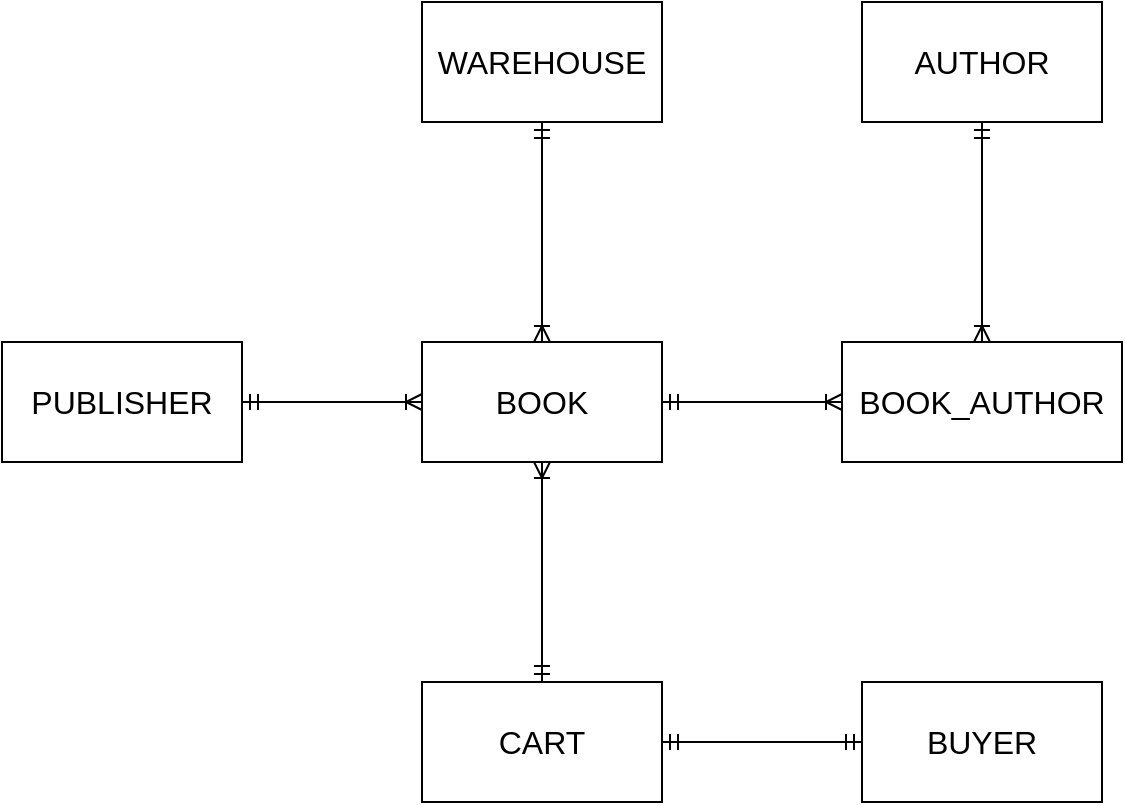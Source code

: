 <mxfile version="24.4.8" type="device">
  <diagram name="Page-1" id="eEm6h30ir_lw7WZ2JNar">
    <mxGraphModel dx="1009" dy="550" grid="1" gridSize="10" guides="1" tooltips="1" connect="1" arrows="1" fold="1" page="1" pageScale="1" pageWidth="1654" pageHeight="2336" math="0" shadow="0">
      <root>
        <mxCell id="0" />
        <mxCell id="1" parent="0" />
        <mxCell id="xj0VQDngbB2tDEh9JYdG-1" value="&lt;font style=&quot;font-size: 16px;&quot;&gt;BOOK&lt;/font&gt;" style="rounded=0;whiteSpace=wrap;html=1;" vertex="1" parent="1">
          <mxGeometry x="310" y="210" width="120" height="60" as="geometry" />
        </mxCell>
        <mxCell id="xj0VQDngbB2tDEh9JYdG-2" value="&lt;font style=&quot;font-size: 16px;&quot;&gt;AUTHOR&lt;/font&gt;" style="rounded=0;whiteSpace=wrap;html=1;" vertex="1" parent="1">
          <mxGeometry x="530" y="40" width="120" height="60" as="geometry" />
        </mxCell>
        <mxCell id="xj0VQDngbB2tDEh9JYdG-3" value="&lt;font style=&quot;font-size: 16px;&quot;&gt;CART&lt;/font&gt;" style="rounded=0;whiteSpace=wrap;html=1;" vertex="1" parent="1">
          <mxGeometry x="310" y="380" width="120" height="60" as="geometry" />
        </mxCell>
        <mxCell id="xj0VQDngbB2tDEh9JYdG-4" value="&lt;font style=&quot;font-size: 16px;&quot;&gt;BUYER&lt;/font&gt;" style="rounded=0;whiteSpace=wrap;html=1;" vertex="1" parent="1">
          <mxGeometry x="530" y="380" width="120" height="60" as="geometry" />
        </mxCell>
        <mxCell id="xj0VQDngbB2tDEh9JYdG-5" value="&lt;font style=&quot;font-size: 16px;&quot;&gt;BOOK_AUTHOR&lt;/font&gt;" style="rounded=0;whiteSpace=wrap;html=1;" vertex="1" parent="1">
          <mxGeometry x="520" y="210" width="140" height="60" as="geometry" />
        </mxCell>
        <mxCell id="xj0VQDngbB2tDEh9JYdG-6" value="" style="edgeStyle=entityRelationEdgeStyle;fontSize=12;html=1;endArrow=ERoneToMany;startArrow=ERmandOne;rounded=0;exitX=1;exitY=0.5;exitDx=0;exitDy=0;entryX=0;entryY=0.5;entryDx=0;entryDy=0;endFill=0;" edge="1" parent="1" source="xj0VQDngbB2tDEh9JYdG-1" target="xj0VQDngbB2tDEh9JYdG-5">
          <mxGeometry width="100" height="100" relative="1" as="geometry">
            <mxPoint x="470" y="340" as="sourcePoint" />
            <mxPoint x="570" y="240" as="targetPoint" />
          </mxGeometry>
        </mxCell>
        <mxCell id="xj0VQDngbB2tDEh9JYdG-7" value="" style="edgeStyle=orthogonalEdgeStyle;fontSize=12;html=1;endArrow=ERoneToMany;startArrow=ERmandOne;rounded=0;exitX=0.5;exitY=1;exitDx=0;exitDy=0;entryX=0.5;entryY=0;entryDx=0;entryDy=0;" edge="1" parent="1" source="xj0VQDngbB2tDEh9JYdG-2" target="xj0VQDngbB2tDEh9JYdG-5">
          <mxGeometry width="100" height="100" relative="1" as="geometry">
            <mxPoint x="470" y="340" as="sourcePoint" />
            <mxPoint x="640" y="300" as="targetPoint" />
          </mxGeometry>
        </mxCell>
        <mxCell id="xj0VQDngbB2tDEh9JYdG-8" value="" style="edgeStyle=orthogonalEdgeStyle;fontSize=12;html=1;endArrow=ERoneToMany;startArrow=ERmandOne;rounded=0;exitX=0.5;exitY=0;exitDx=0;exitDy=0;entryX=0.5;entryY=1;entryDx=0;entryDy=0;" edge="1" parent="1" source="xj0VQDngbB2tDEh9JYdG-3" target="xj0VQDngbB2tDEh9JYdG-1">
          <mxGeometry width="100" height="100" relative="1" as="geometry">
            <mxPoint x="470" y="340" as="sourcePoint" />
            <mxPoint x="570" y="240" as="targetPoint" />
          </mxGeometry>
        </mxCell>
        <mxCell id="xj0VQDngbB2tDEh9JYdG-9" value="" style="edgeStyle=entityRelationEdgeStyle;fontSize=12;html=1;endArrow=ERmandOne;startArrow=ERmandOne;rounded=0;exitX=1;exitY=0.5;exitDx=0;exitDy=0;entryX=0;entryY=0.5;entryDx=0;entryDy=0;" edge="1" parent="1" source="xj0VQDngbB2tDEh9JYdG-3" target="xj0VQDngbB2tDEh9JYdG-4">
          <mxGeometry width="100" height="100" relative="1" as="geometry">
            <mxPoint x="470" y="340" as="sourcePoint" />
            <mxPoint x="570" y="240" as="targetPoint" />
          </mxGeometry>
        </mxCell>
        <mxCell id="xj0VQDngbB2tDEh9JYdG-10" value="&lt;font style=&quot;font-size: 16px;&quot;&gt;WAREHOUSE&lt;/font&gt;" style="rounded=0;whiteSpace=wrap;html=1;" vertex="1" parent="1">
          <mxGeometry x="310" y="40" width="120" height="60" as="geometry" />
        </mxCell>
        <mxCell id="xj0VQDngbB2tDEh9JYdG-11" value="&lt;font style=&quot;font-size: 16px;&quot;&gt;PUBLISHER&lt;/font&gt;" style="rounded=0;whiteSpace=wrap;html=1;" vertex="1" parent="1">
          <mxGeometry x="100" y="210" width="120" height="60" as="geometry" />
        </mxCell>
        <mxCell id="xj0VQDngbB2tDEh9JYdG-12" value="" style="edgeStyle=orthogonalEdgeStyle;fontSize=12;html=1;endArrow=ERoneToMany;startArrow=ERmandOne;rounded=0;exitX=0.5;exitY=1;exitDx=0;exitDy=0;entryX=0.5;entryY=0;entryDx=0;entryDy=0;" edge="1" parent="1" source="xj0VQDngbB2tDEh9JYdG-10" target="xj0VQDngbB2tDEh9JYdG-1">
          <mxGeometry width="100" height="100" relative="1" as="geometry">
            <mxPoint x="450" y="110" as="sourcePoint" />
            <mxPoint x="450" y="220" as="targetPoint" />
          </mxGeometry>
        </mxCell>
        <mxCell id="xj0VQDngbB2tDEh9JYdG-13" value="" style="edgeStyle=orthogonalEdgeStyle;fontSize=12;html=1;endArrow=ERoneToMany;startArrow=ERmandOne;rounded=0;exitX=1;exitY=0.5;exitDx=0;exitDy=0;entryX=0;entryY=0.5;entryDx=0;entryDy=0;" edge="1" parent="1" source="xj0VQDngbB2tDEh9JYdG-11" target="xj0VQDngbB2tDEh9JYdG-1">
          <mxGeometry width="100" height="100" relative="1" as="geometry">
            <mxPoint x="380" y="110" as="sourcePoint" />
            <mxPoint x="380" y="220" as="targetPoint" />
          </mxGeometry>
        </mxCell>
      </root>
    </mxGraphModel>
  </diagram>
</mxfile>
